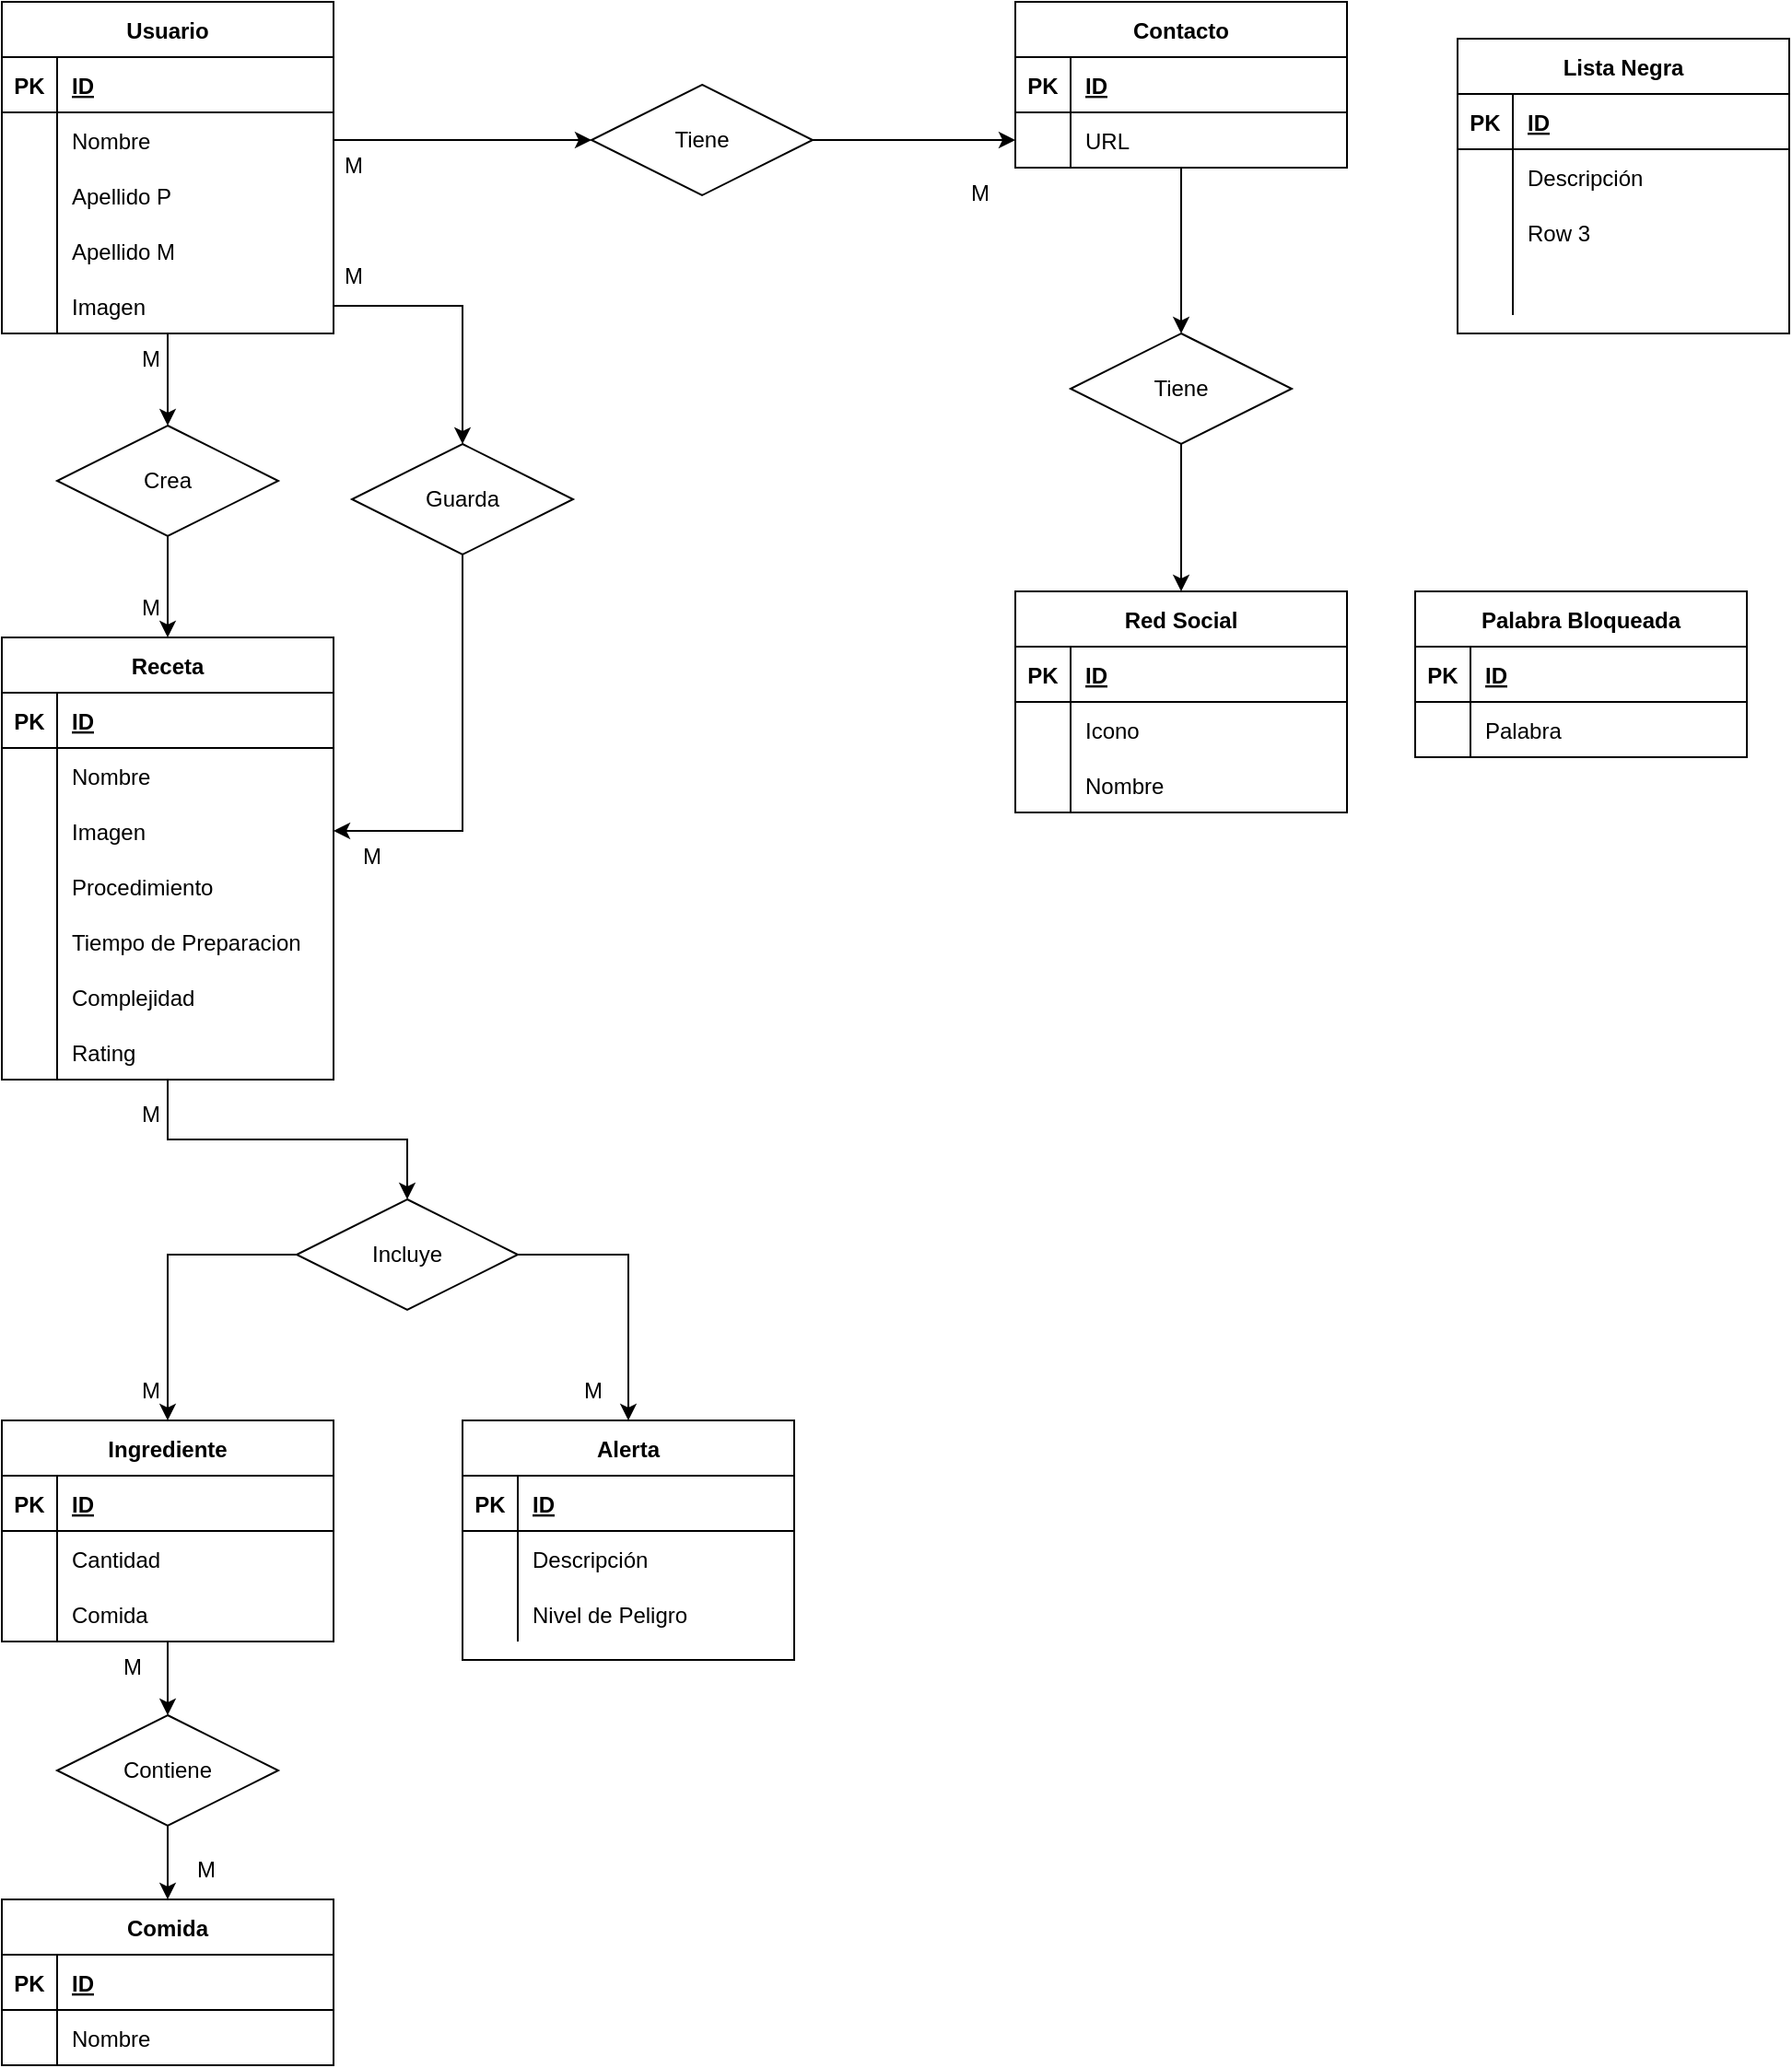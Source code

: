 <mxfile version="14.4.3" type="device"><diagram id="FLhmcT-eRL9cLpuz14ew" name="Página-1"><mxGraphModel dx="1483" dy="867" grid="1" gridSize="10" guides="1" tooltips="1" connect="1" arrows="1" fold="1" page="1" pageScale="1" pageWidth="827" pageHeight="1169" background="none" math="0" shadow="0"><root><mxCell id="0"/><mxCell id="1" parent="0"/><mxCell id="i6o_k0yWw1bLwK-1-gVJ-130" style="edgeStyle=orthogonalEdgeStyle;rounded=0;orthogonalLoop=1;jettySize=auto;html=1;exitX=0.5;exitY=1;exitDx=0;exitDy=0;entryX=0.5;entryY=0;entryDx=0;entryDy=0;" edge="1" parent="1" source="i6o_k0yWw1bLwK-1-gVJ-1" target="i6o_k0yWw1bLwK-1-gVJ-129"><mxGeometry relative="1" as="geometry"/></mxCell><mxCell id="i6o_k0yWw1bLwK-1-gVJ-1" value="Usuario" style="shape=table;startSize=30;container=1;collapsible=1;childLayout=tableLayout;fixedRows=1;rowLines=0;fontStyle=1;align=center;resizeLast=1;" vertex="1" parent="1"><mxGeometry x="60" y="30" width="180" height="180" as="geometry"/></mxCell><mxCell id="i6o_k0yWw1bLwK-1-gVJ-2" value="" style="shape=partialRectangle;collapsible=0;dropTarget=0;pointerEvents=0;fillColor=none;top=0;left=0;bottom=1;right=0;points=[[0,0.5],[1,0.5]];portConstraint=eastwest;" vertex="1" parent="i6o_k0yWw1bLwK-1-gVJ-1"><mxGeometry y="30" width="180" height="30" as="geometry"/></mxCell><mxCell id="i6o_k0yWw1bLwK-1-gVJ-3" value="PK" style="shape=partialRectangle;connectable=0;fillColor=none;top=0;left=0;bottom=0;right=0;fontStyle=1;overflow=hidden;" vertex="1" parent="i6o_k0yWw1bLwK-1-gVJ-2"><mxGeometry width="30" height="30" as="geometry"/></mxCell><mxCell id="i6o_k0yWw1bLwK-1-gVJ-4" value="ID" style="shape=partialRectangle;connectable=0;fillColor=none;top=0;left=0;bottom=0;right=0;align=left;spacingLeft=6;fontStyle=5;overflow=hidden;" vertex="1" parent="i6o_k0yWw1bLwK-1-gVJ-2"><mxGeometry x="30" width="150" height="30" as="geometry"/></mxCell><mxCell id="i6o_k0yWw1bLwK-1-gVJ-5" value="" style="shape=partialRectangle;collapsible=0;dropTarget=0;pointerEvents=0;fillColor=none;top=0;left=0;bottom=0;right=0;points=[[0,0.5],[1,0.5]];portConstraint=eastwest;" vertex="1" parent="i6o_k0yWw1bLwK-1-gVJ-1"><mxGeometry y="60" width="180" height="30" as="geometry"/></mxCell><mxCell id="i6o_k0yWw1bLwK-1-gVJ-6" value="" style="shape=partialRectangle;connectable=0;fillColor=none;top=0;left=0;bottom=0;right=0;editable=1;overflow=hidden;" vertex="1" parent="i6o_k0yWw1bLwK-1-gVJ-5"><mxGeometry width="30" height="30" as="geometry"/></mxCell><mxCell id="i6o_k0yWw1bLwK-1-gVJ-7" value="Nombre" style="shape=partialRectangle;connectable=0;fillColor=none;top=0;left=0;bottom=0;right=0;align=left;spacingLeft=6;overflow=hidden;" vertex="1" parent="i6o_k0yWw1bLwK-1-gVJ-5"><mxGeometry x="30" width="150" height="30" as="geometry"/></mxCell><mxCell id="i6o_k0yWw1bLwK-1-gVJ-8" value="" style="shape=partialRectangle;collapsible=0;dropTarget=0;pointerEvents=0;fillColor=none;top=0;left=0;bottom=0;right=0;points=[[0,0.5],[1,0.5]];portConstraint=eastwest;" vertex="1" parent="i6o_k0yWw1bLwK-1-gVJ-1"><mxGeometry y="90" width="180" height="30" as="geometry"/></mxCell><mxCell id="i6o_k0yWw1bLwK-1-gVJ-9" value="" style="shape=partialRectangle;connectable=0;fillColor=none;top=0;left=0;bottom=0;right=0;editable=1;overflow=hidden;" vertex="1" parent="i6o_k0yWw1bLwK-1-gVJ-8"><mxGeometry width="30" height="30" as="geometry"/></mxCell><mxCell id="i6o_k0yWw1bLwK-1-gVJ-10" value="Apellido P" style="shape=partialRectangle;connectable=0;fillColor=none;top=0;left=0;bottom=0;right=0;align=left;spacingLeft=6;overflow=hidden;" vertex="1" parent="i6o_k0yWw1bLwK-1-gVJ-8"><mxGeometry x="30" width="150" height="30" as="geometry"/></mxCell><mxCell id="i6o_k0yWw1bLwK-1-gVJ-11" value="" style="shape=partialRectangle;collapsible=0;dropTarget=0;pointerEvents=0;fillColor=none;top=0;left=0;bottom=0;right=0;points=[[0,0.5],[1,0.5]];portConstraint=eastwest;" vertex="1" parent="i6o_k0yWw1bLwK-1-gVJ-1"><mxGeometry y="120" width="180" height="30" as="geometry"/></mxCell><mxCell id="i6o_k0yWw1bLwK-1-gVJ-12" value="" style="shape=partialRectangle;connectable=0;fillColor=none;top=0;left=0;bottom=0;right=0;editable=1;overflow=hidden;" vertex="1" parent="i6o_k0yWw1bLwK-1-gVJ-11"><mxGeometry width="30" height="30" as="geometry"/></mxCell><mxCell id="i6o_k0yWw1bLwK-1-gVJ-13" value="Apellido M" style="shape=partialRectangle;connectable=0;fillColor=none;top=0;left=0;bottom=0;right=0;align=left;spacingLeft=6;overflow=hidden;" vertex="1" parent="i6o_k0yWw1bLwK-1-gVJ-11"><mxGeometry x="30" width="150" height="30" as="geometry"/></mxCell><mxCell id="i6o_k0yWw1bLwK-1-gVJ-99" value="" style="shape=partialRectangle;collapsible=0;dropTarget=0;pointerEvents=0;fillColor=none;top=0;left=0;bottom=0;right=0;points=[[0,0.5],[1,0.5]];portConstraint=eastwest;" vertex="1" parent="i6o_k0yWw1bLwK-1-gVJ-1"><mxGeometry y="150" width="180" height="30" as="geometry"/></mxCell><mxCell id="i6o_k0yWw1bLwK-1-gVJ-100" value="" style="shape=partialRectangle;connectable=0;fillColor=none;top=0;left=0;bottom=0;right=0;editable=1;overflow=hidden;" vertex="1" parent="i6o_k0yWw1bLwK-1-gVJ-99"><mxGeometry width="30" height="30" as="geometry"/></mxCell><mxCell id="i6o_k0yWw1bLwK-1-gVJ-101" value="Imagen" style="shape=partialRectangle;connectable=0;fillColor=none;top=0;left=0;bottom=0;right=0;align=left;spacingLeft=6;overflow=hidden;" vertex="1" parent="i6o_k0yWw1bLwK-1-gVJ-99"><mxGeometry x="30" width="150" height="30" as="geometry"/></mxCell><mxCell id="i6o_k0yWw1bLwK-1-gVJ-156" style="edgeStyle=orthogonalEdgeStyle;rounded=0;orthogonalLoop=1;jettySize=auto;html=1;entryX=0.5;entryY=0;entryDx=0;entryDy=0;" edge="1" parent="1" source="i6o_k0yWw1bLwK-1-gVJ-14" target="i6o_k0yWw1bLwK-1-gVJ-155"><mxGeometry relative="1" as="geometry"/></mxCell><mxCell id="i6o_k0yWw1bLwK-1-gVJ-14" value="Ingrediente" style="shape=table;startSize=30;container=1;collapsible=1;childLayout=tableLayout;fixedRows=1;rowLines=0;fontStyle=1;align=center;resizeLast=1;" vertex="1" parent="1"><mxGeometry x="60" y="800" width="180" height="120" as="geometry"/></mxCell><mxCell id="i6o_k0yWw1bLwK-1-gVJ-15" value="" style="shape=partialRectangle;collapsible=0;dropTarget=0;pointerEvents=0;fillColor=none;top=0;left=0;bottom=1;right=0;points=[[0,0.5],[1,0.5]];portConstraint=eastwest;" vertex="1" parent="i6o_k0yWw1bLwK-1-gVJ-14"><mxGeometry y="30" width="180" height="30" as="geometry"/></mxCell><mxCell id="i6o_k0yWw1bLwK-1-gVJ-16" value="PK" style="shape=partialRectangle;connectable=0;fillColor=none;top=0;left=0;bottom=0;right=0;fontStyle=1;overflow=hidden;" vertex="1" parent="i6o_k0yWw1bLwK-1-gVJ-15"><mxGeometry width="30" height="30" as="geometry"/></mxCell><mxCell id="i6o_k0yWw1bLwK-1-gVJ-17" value="ID" style="shape=partialRectangle;connectable=0;fillColor=none;top=0;left=0;bottom=0;right=0;align=left;spacingLeft=6;fontStyle=5;overflow=hidden;" vertex="1" parent="i6o_k0yWw1bLwK-1-gVJ-15"><mxGeometry x="30" width="150" height="30" as="geometry"/></mxCell><mxCell id="i6o_k0yWw1bLwK-1-gVJ-21" value="" style="shape=partialRectangle;collapsible=0;dropTarget=0;pointerEvents=0;fillColor=none;top=0;left=0;bottom=0;right=0;points=[[0,0.5],[1,0.5]];portConstraint=eastwest;" vertex="1" parent="i6o_k0yWw1bLwK-1-gVJ-14"><mxGeometry y="60" width="180" height="30" as="geometry"/></mxCell><mxCell id="i6o_k0yWw1bLwK-1-gVJ-22" value="" style="shape=partialRectangle;connectable=0;fillColor=none;top=0;left=0;bottom=0;right=0;editable=1;overflow=hidden;" vertex="1" parent="i6o_k0yWw1bLwK-1-gVJ-21"><mxGeometry width="30" height="30" as="geometry"/></mxCell><mxCell id="i6o_k0yWw1bLwK-1-gVJ-23" value="Cantidad" style="shape=partialRectangle;connectable=0;fillColor=none;top=0;left=0;bottom=0;right=0;align=left;spacingLeft=6;overflow=hidden;" vertex="1" parent="i6o_k0yWw1bLwK-1-gVJ-21"><mxGeometry x="30" width="150" height="30" as="geometry"/></mxCell><mxCell id="i6o_k0yWw1bLwK-1-gVJ-24" value="" style="shape=partialRectangle;collapsible=0;dropTarget=0;pointerEvents=0;fillColor=none;top=0;left=0;bottom=0;right=0;points=[[0,0.5],[1,0.5]];portConstraint=eastwest;" vertex="1" parent="i6o_k0yWw1bLwK-1-gVJ-14"><mxGeometry y="90" width="180" height="30" as="geometry"/></mxCell><mxCell id="i6o_k0yWw1bLwK-1-gVJ-25" value="" style="shape=partialRectangle;connectable=0;fillColor=none;top=0;left=0;bottom=0;right=0;editable=1;overflow=hidden;" vertex="1" parent="i6o_k0yWw1bLwK-1-gVJ-24"><mxGeometry width="30" height="30" as="geometry"/></mxCell><mxCell id="i6o_k0yWw1bLwK-1-gVJ-26" value="Comida" style="shape=partialRectangle;connectable=0;fillColor=none;top=0;left=0;bottom=0;right=0;align=left;spacingLeft=6;overflow=hidden;" vertex="1" parent="i6o_k0yWw1bLwK-1-gVJ-24"><mxGeometry x="30" width="150" height="30" as="geometry"/></mxCell><mxCell id="i6o_k0yWw1bLwK-1-gVJ-151" style="edgeStyle=orthogonalEdgeStyle;rounded=0;orthogonalLoop=1;jettySize=auto;html=1;" edge="1" parent="1" source="i6o_k0yWw1bLwK-1-gVJ-27" target="i6o_k0yWw1bLwK-1-gVJ-150"><mxGeometry relative="1" as="geometry"/></mxCell><mxCell id="i6o_k0yWw1bLwK-1-gVJ-27" value="Receta" style="shape=table;startSize=30;container=1;collapsible=1;childLayout=tableLayout;fixedRows=1;rowLines=0;fontStyle=1;align=center;resizeLast=1;" vertex="1" parent="1"><mxGeometry x="60" y="375" width="180" height="240" as="geometry"/></mxCell><mxCell id="i6o_k0yWw1bLwK-1-gVJ-28" value="" style="shape=partialRectangle;collapsible=0;dropTarget=0;pointerEvents=0;fillColor=none;top=0;left=0;bottom=1;right=0;points=[[0,0.5],[1,0.5]];portConstraint=eastwest;" vertex="1" parent="i6o_k0yWw1bLwK-1-gVJ-27"><mxGeometry y="30" width="180" height="30" as="geometry"/></mxCell><mxCell id="i6o_k0yWw1bLwK-1-gVJ-29" value="PK" style="shape=partialRectangle;connectable=0;fillColor=none;top=0;left=0;bottom=0;right=0;fontStyle=1;overflow=hidden;" vertex="1" parent="i6o_k0yWw1bLwK-1-gVJ-28"><mxGeometry width="30" height="30" as="geometry"/></mxCell><mxCell id="i6o_k0yWw1bLwK-1-gVJ-30" value="ID" style="shape=partialRectangle;connectable=0;fillColor=none;top=0;left=0;bottom=0;right=0;align=left;spacingLeft=6;fontStyle=5;overflow=hidden;" vertex="1" parent="i6o_k0yWw1bLwK-1-gVJ-28"><mxGeometry x="30" width="150" height="30" as="geometry"/></mxCell><mxCell id="i6o_k0yWw1bLwK-1-gVJ-31" value="" style="shape=partialRectangle;collapsible=0;dropTarget=0;pointerEvents=0;fillColor=none;top=0;left=0;bottom=0;right=0;points=[[0,0.5],[1,0.5]];portConstraint=eastwest;" vertex="1" parent="i6o_k0yWw1bLwK-1-gVJ-27"><mxGeometry y="60" width="180" height="30" as="geometry"/></mxCell><mxCell id="i6o_k0yWw1bLwK-1-gVJ-32" value="" style="shape=partialRectangle;connectable=0;fillColor=none;top=0;left=0;bottom=0;right=0;editable=1;overflow=hidden;" vertex="1" parent="i6o_k0yWw1bLwK-1-gVJ-31"><mxGeometry width="30" height="30" as="geometry"/></mxCell><mxCell id="i6o_k0yWw1bLwK-1-gVJ-33" value="Nombre" style="shape=partialRectangle;connectable=0;fillColor=none;top=0;left=0;bottom=0;right=0;align=left;spacingLeft=6;overflow=hidden;" vertex="1" parent="i6o_k0yWw1bLwK-1-gVJ-31"><mxGeometry x="30" width="150" height="30" as="geometry"/></mxCell><mxCell id="i6o_k0yWw1bLwK-1-gVJ-34" value="" style="shape=partialRectangle;collapsible=0;dropTarget=0;pointerEvents=0;fillColor=none;top=0;left=0;bottom=0;right=0;points=[[0,0.5],[1,0.5]];portConstraint=eastwest;" vertex="1" parent="i6o_k0yWw1bLwK-1-gVJ-27"><mxGeometry y="90" width="180" height="30" as="geometry"/></mxCell><mxCell id="i6o_k0yWw1bLwK-1-gVJ-35" value="" style="shape=partialRectangle;connectable=0;fillColor=none;top=0;left=0;bottom=0;right=0;editable=1;overflow=hidden;" vertex="1" parent="i6o_k0yWw1bLwK-1-gVJ-34"><mxGeometry width="30" height="30" as="geometry"/></mxCell><mxCell id="i6o_k0yWw1bLwK-1-gVJ-36" value="Imagen" style="shape=partialRectangle;connectable=0;fillColor=none;top=0;left=0;bottom=0;right=0;align=left;spacingLeft=6;overflow=hidden;" vertex="1" parent="i6o_k0yWw1bLwK-1-gVJ-34"><mxGeometry x="30" width="150" height="30" as="geometry"/></mxCell><mxCell id="i6o_k0yWw1bLwK-1-gVJ-37" value="" style="shape=partialRectangle;collapsible=0;dropTarget=0;pointerEvents=0;fillColor=none;top=0;left=0;bottom=0;right=0;points=[[0,0.5],[1,0.5]];portConstraint=eastwest;" vertex="1" parent="i6o_k0yWw1bLwK-1-gVJ-27"><mxGeometry y="120" width="180" height="30" as="geometry"/></mxCell><mxCell id="i6o_k0yWw1bLwK-1-gVJ-38" value="" style="shape=partialRectangle;connectable=0;fillColor=none;top=0;left=0;bottom=0;right=0;editable=1;overflow=hidden;" vertex="1" parent="i6o_k0yWw1bLwK-1-gVJ-37"><mxGeometry width="30" height="30" as="geometry"/></mxCell><mxCell id="i6o_k0yWw1bLwK-1-gVJ-39" value="Procedimiento" style="shape=partialRectangle;connectable=0;fillColor=none;top=0;left=0;bottom=0;right=0;align=left;spacingLeft=6;overflow=hidden;" vertex="1" parent="i6o_k0yWw1bLwK-1-gVJ-37"><mxGeometry x="30" width="150" height="30" as="geometry"/></mxCell><mxCell id="i6o_k0yWw1bLwK-1-gVJ-47" value="" style="shape=partialRectangle;collapsible=0;dropTarget=0;pointerEvents=0;fillColor=none;top=0;left=0;bottom=0;right=0;points=[[0,0.5],[1,0.5]];portConstraint=eastwest;" vertex="1" parent="i6o_k0yWw1bLwK-1-gVJ-27"><mxGeometry y="150" width="180" height="30" as="geometry"/></mxCell><mxCell id="i6o_k0yWw1bLwK-1-gVJ-48" value="" style="shape=partialRectangle;connectable=0;fillColor=none;top=0;left=0;bottom=0;right=0;editable=1;overflow=hidden;" vertex="1" parent="i6o_k0yWw1bLwK-1-gVJ-47"><mxGeometry width="30" height="30" as="geometry"/></mxCell><mxCell id="i6o_k0yWw1bLwK-1-gVJ-49" value="Tiempo de Preparacion" style="shape=partialRectangle;connectable=0;fillColor=none;top=0;left=0;bottom=0;right=0;align=left;spacingLeft=6;overflow=hidden;" vertex="1" parent="i6o_k0yWw1bLwK-1-gVJ-47"><mxGeometry x="30" width="150" height="30" as="geometry"/></mxCell><mxCell id="i6o_k0yWw1bLwK-1-gVJ-50" value="" style="shape=partialRectangle;collapsible=0;dropTarget=0;pointerEvents=0;fillColor=none;top=0;left=0;bottom=0;right=0;points=[[0,0.5],[1,0.5]];portConstraint=eastwest;" vertex="1" parent="i6o_k0yWw1bLwK-1-gVJ-27"><mxGeometry y="180" width="180" height="30" as="geometry"/></mxCell><mxCell id="i6o_k0yWw1bLwK-1-gVJ-51" value="" style="shape=partialRectangle;connectable=0;fillColor=none;top=0;left=0;bottom=0;right=0;editable=1;overflow=hidden;" vertex="1" parent="i6o_k0yWw1bLwK-1-gVJ-50"><mxGeometry width="30" height="30" as="geometry"/></mxCell><mxCell id="i6o_k0yWw1bLwK-1-gVJ-52" value="Complejidad" style="shape=partialRectangle;connectable=0;fillColor=none;top=0;left=0;bottom=0;right=0;align=left;spacingLeft=6;overflow=hidden;" vertex="1" parent="i6o_k0yWw1bLwK-1-gVJ-50"><mxGeometry x="30" width="150" height="30" as="geometry"/></mxCell><mxCell id="i6o_k0yWw1bLwK-1-gVJ-102" value="" style="shape=partialRectangle;collapsible=0;dropTarget=0;pointerEvents=0;fillColor=none;top=0;left=0;bottom=0;right=0;points=[[0,0.5],[1,0.5]];portConstraint=eastwest;" vertex="1" parent="i6o_k0yWw1bLwK-1-gVJ-27"><mxGeometry y="210" width="180" height="30" as="geometry"/></mxCell><mxCell id="i6o_k0yWw1bLwK-1-gVJ-103" value="" style="shape=partialRectangle;connectable=0;fillColor=none;top=0;left=0;bottom=0;right=0;editable=1;overflow=hidden;" vertex="1" parent="i6o_k0yWw1bLwK-1-gVJ-102"><mxGeometry width="30" height="30" as="geometry"/></mxCell><mxCell id="i6o_k0yWw1bLwK-1-gVJ-104" value="Rating" style="shape=partialRectangle;connectable=0;fillColor=none;top=0;left=0;bottom=0;right=0;align=left;spacingLeft=6;overflow=hidden;" vertex="1" parent="i6o_k0yWw1bLwK-1-gVJ-102"><mxGeometry x="30" width="150" height="30" as="geometry"/></mxCell><mxCell id="i6o_k0yWw1bLwK-1-gVJ-40" value="Lista Negra" style="shape=table;startSize=30;container=1;collapsible=1;childLayout=tableLayout;fixedRows=1;rowLines=0;fontStyle=1;align=center;resizeLast=1;" vertex="1" parent="1"><mxGeometry x="850" y="50" width="180" height="160" as="geometry"/></mxCell><mxCell id="i6o_k0yWw1bLwK-1-gVJ-41" value="" style="shape=partialRectangle;collapsible=0;dropTarget=0;pointerEvents=0;fillColor=none;top=0;left=0;bottom=1;right=0;points=[[0,0.5],[1,0.5]];portConstraint=eastwest;" vertex="1" parent="i6o_k0yWw1bLwK-1-gVJ-40"><mxGeometry y="30" width="180" height="30" as="geometry"/></mxCell><mxCell id="i6o_k0yWw1bLwK-1-gVJ-42" value="PK" style="shape=partialRectangle;connectable=0;fillColor=none;top=0;left=0;bottom=0;right=0;fontStyle=1;overflow=hidden;" vertex="1" parent="i6o_k0yWw1bLwK-1-gVJ-41"><mxGeometry width="30" height="30" as="geometry"/></mxCell><mxCell id="i6o_k0yWw1bLwK-1-gVJ-43" value="ID" style="shape=partialRectangle;connectable=0;fillColor=none;top=0;left=0;bottom=0;right=0;align=left;spacingLeft=6;fontStyle=5;overflow=hidden;" vertex="1" parent="i6o_k0yWw1bLwK-1-gVJ-41"><mxGeometry x="30" width="150" height="30" as="geometry"/></mxCell><mxCell id="i6o_k0yWw1bLwK-1-gVJ-44" value="" style="shape=partialRectangle;collapsible=0;dropTarget=0;pointerEvents=0;fillColor=none;top=0;left=0;bottom=0;right=0;points=[[0,0.5],[1,0.5]];portConstraint=eastwest;" vertex="1" parent="i6o_k0yWw1bLwK-1-gVJ-40"><mxGeometry y="60" width="180" height="30" as="geometry"/></mxCell><mxCell id="i6o_k0yWw1bLwK-1-gVJ-45" value="" style="shape=partialRectangle;connectable=0;fillColor=none;top=0;left=0;bottom=0;right=0;editable=1;overflow=hidden;" vertex="1" parent="i6o_k0yWw1bLwK-1-gVJ-44"><mxGeometry width="30" height="30" as="geometry"/></mxCell><mxCell id="i6o_k0yWw1bLwK-1-gVJ-46" value="Descripción" style="shape=partialRectangle;connectable=0;fillColor=none;top=0;left=0;bottom=0;right=0;align=left;spacingLeft=6;overflow=hidden;" vertex="1" parent="i6o_k0yWw1bLwK-1-gVJ-44"><mxGeometry x="30" width="150" height="30" as="geometry"/></mxCell><mxCell id="i6o_k0yWw1bLwK-1-gVJ-64" value="" style="shape=partialRectangle;collapsible=0;dropTarget=0;pointerEvents=0;fillColor=none;top=0;left=0;bottom=0;right=0;points=[[0,0.5],[1,0.5]];portConstraint=eastwest;" vertex="1" parent="i6o_k0yWw1bLwK-1-gVJ-40"><mxGeometry y="90" width="180" height="30" as="geometry"/></mxCell><mxCell id="i6o_k0yWw1bLwK-1-gVJ-65" value="" style="shape=partialRectangle;connectable=0;fillColor=none;top=0;left=0;bottom=0;right=0;editable=1;overflow=hidden;" vertex="1" parent="i6o_k0yWw1bLwK-1-gVJ-64"><mxGeometry width="30" height="30" as="geometry"/></mxCell><mxCell id="i6o_k0yWw1bLwK-1-gVJ-66" value="Row 3" style="shape=partialRectangle;connectable=0;fillColor=none;top=0;left=0;bottom=0;right=0;align=left;spacingLeft=6;overflow=hidden;" vertex="1" parent="i6o_k0yWw1bLwK-1-gVJ-64"><mxGeometry x="30" width="150" height="30" as="geometry"/></mxCell><mxCell id="i6o_k0yWw1bLwK-1-gVJ-115" value="" style="shape=partialRectangle;collapsible=0;dropTarget=0;pointerEvents=0;fillColor=none;top=0;left=0;bottom=0;right=0;points=[[0,0.5],[1,0.5]];portConstraint=eastwest;" vertex="1" parent="i6o_k0yWw1bLwK-1-gVJ-40"><mxGeometry y="120" width="180" height="30" as="geometry"/></mxCell><mxCell id="i6o_k0yWw1bLwK-1-gVJ-116" value="" style="shape=partialRectangle;connectable=0;fillColor=none;top=0;left=0;bottom=0;right=0;editable=1;overflow=hidden;" vertex="1" parent="i6o_k0yWw1bLwK-1-gVJ-115"><mxGeometry width="30" height="30" as="geometry"/></mxCell><mxCell id="i6o_k0yWw1bLwK-1-gVJ-117" value="" style="shape=partialRectangle;connectable=0;fillColor=none;top=0;left=0;bottom=0;right=0;align=left;spacingLeft=6;overflow=hidden;" vertex="1" parent="i6o_k0yWw1bLwK-1-gVJ-115"><mxGeometry x="30" width="150" height="30" as="geometry"/></mxCell><mxCell id="i6o_k0yWw1bLwK-1-gVJ-54" value="Red Social" style="shape=table;startSize=30;container=1;collapsible=1;childLayout=tableLayout;fixedRows=1;rowLines=0;fontStyle=1;align=center;resizeLast=1;" vertex="1" parent="1"><mxGeometry x="610" y="350" width="180" height="120" as="geometry"/></mxCell><mxCell id="i6o_k0yWw1bLwK-1-gVJ-55" value="" style="shape=partialRectangle;collapsible=0;dropTarget=0;pointerEvents=0;fillColor=none;top=0;left=0;bottom=1;right=0;points=[[0,0.5],[1,0.5]];portConstraint=eastwest;" vertex="1" parent="i6o_k0yWw1bLwK-1-gVJ-54"><mxGeometry y="30" width="180" height="30" as="geometry"/></mxCell><mxCell id="i6o_k0yWw1bLwK-1-gVJ-56" value="PK" style="shape=partialRectangle;connectable=0;fillColor=none;top=0;left=0;bottom=0;right=0;fontStyle=1;overflow=hidden;" vertex="1" parent="i6o_k0yWw1bLwK-1-gVJ-55"><mxGeometry width="30" height="30" as="geometry"/></mxCell><mxCell id="i6o_k0yWw1bLwK-1-gVJ-57" value="ID" style="shape=partialRectangle;connectable=0;fillColor=none;top=0;left=0;bottom=0;right=0;align=left;spacingLeft=6;fontStyle=5;overflow=hidden;" vertex="1" parent="i6o_k0yWw1bLwK-1-gVJ-55"><mxGeometry x="30" width="150" height="30" as="geometry"/></mxCell><mxCell id="i6o_k0yWw1bLwK-1-gVJ-58" value="" style="shape=partialRectangle;collapsible=0;dropTarget=0;pointerEvents=0;fillColor=none;top=0;left=0;bottom=0;right=0;points=[[0,0.5],[1,0.5]];portConstraint=eastwest;" vertex="1" parent="i6o_k0yWw1bLwK-1-gVJ-54"><mxGeometry y="60" width="180" height="30" as="geometry"/></mxCell><mxCell id="i6o_k0yWw1bLwK-1-gVJ-59" value="" style="shape=partialRectangle;connectable=0;fillColor=none;top=0;left=0;bottom=0;right=0;editable=1;overflow=hidden;" vertex="1" parent="i6o_k0yWw1bLwK-1-gVJ-58"><mxGeometry width="30" height="30" as="geometry"/></mxCell><mxCell id="i6o_k0yWw1bLwK-1-gVJ-60" value="Icono" style="shape=partialRectangle;connectable=0;fillColor=none;top=0;left=0;bottom=0;right=0;align=left;spacingLeft=6;overflow=hidden;" vertex="1" parent="i6o_k0yWw1bLwK-1-gVJ-58"><mxGeometry x="30" width="150" height="30" as="geometry"/></mxCell><mxCell id="i6o_k0yWw1bLwK-1-gVJ-61" value="" style="shape=partialRectangle;collapsible=0;dropTarget=0;pointerEvents=0;fillColor=none;top=0;left=0;bottom=0;right=0;points=[[0,0.5],[1,0.5]];portConstraint=eastwest;" vertex="1" parent="i6o_k0yWw1bLwK-1-gVJ-54"><mxGeometry y="90" width="180" height="30" as="geometry"/></mxCell><mxCell id="i6o_k0yWw1bLwK-1-gVJ-62" value="" style="shape=partialRectangle;connectable=0;fillColor=none;top=0;left=0;bottom=0;right=0;editable=1;overflow=hidden;" vertex="1" parent="i6o_k0yWw1bLwK-1-gVJ-61"><mxGeometry width="30" height="30" as="geometry"/></mxCell><mxCell id="i6o_k0yWw1bLwK-1-gVJ-63" value="Nombre" style="shape=partialRectangle;connectable=0;fillColor=none;top=0;left=0;bottom=0;right=0;align=left;spacingLeft=6;overflow=hidden;" vertex="1" parent="i6o_k0yWw1bLwK-1-gVJ-61"><mxGeometry x="30" width="150" height="30" as="geometry"/></mxCell><mxCell id="i6o_k0yWw1bLwK-1-gVJ-92" value="Alerta" style="shape=table;startSize=30;container=1;collapsible=1;childLayout=tableLayout;fixedRows=1;rowLines=0;fontStyle=1;align=center;resizeLast=1;" vertex="1" parent="1"><mxGeometry x="310" y="800" width="180" height="130" as="geometry"/></mxCell><mxCell id="i6o_k0yWw1bLwK-1-gVJ-93" value="" style="shape=partialRectangle;collapsible=0;dropTarget=0;pointerEvents=0;fillColor=none;top=0;left=0;bottom=1;right=0;points=[[0,0.5],[1,0.5]];portConstraint=eastwest;" vertex="1" parent="i6o_k0yWw1bLwK-1-gVJ-92"><mxGeometry y="30" width="180" height="30" as="geometry"/></mxCell><mxCell id="i6o_k0yWw1bLwK-1-gVJ-94" value="PK" style="shape=partialRectangle;connectable=0;fillColor=none;top=0;left=0;bottom=0;right=0;fontStyle=1;overflow=hidden;" vertex="1" parent="i6o_k0yWw1bLwK-1-gVJ-93"><mxGeometry width="30" height="30" as="geometry"/></mxCell><mxCell id="i6o_k0yWw1bLwK-1-gVJ-95" value="ID" style="shape=partialRectangle;connectable=0;fillColor=none;top=0;left=0;bottom=0;right=0;align=left;spacingLeft=6;fontStyle=5;overflow=hidden;" vertex="1" parent="i6o_k0yWw1bLwK-1-gVJ-93"><mxGeometry x="30" width="150" height="30" as="geometry"/></mxCell><mxCell id="i6o_k0yWw1bLwK-1-gVJ-96" value="" style="shape=partialRectangle;collapsible=0;dropTarget=0;pointerEvents=0;fillColor=none;top=0;left=0;bottom=0;right=0;points=[[0,0.5],[1,0.5]];portConstraint=eastwest;" vertex="1" parent="i6o_k0yWw1bLwK-1-gVJ-92"><mxGeometry y="60" width="180" height="30" as="geometry"/></mxCell><mxCell id="i6o_k0yWw1bLwK-1-gVJ-97" value="" style="shape=partialRectangle;connectable=0;fillColor=none;top=0;left=0;bottom=0;right=0;editable=1;overflow=hidden;" vertex="1" parent="i6o_k0yWw1bLwK-1-gVJ-96"><mxGeometry width="30" height="30" as="geometry"/></mxCell><mxCell id="i6o_k0yWw1bLwK-1-gVJ-98" value="Descripción" style="shape=partialRectangle;connectable=0;fillColor=none;top=0;left=0;bottom=0;right=0;align=left;spacingLeft=6;overflow=hidden;" vertex="1" parent="i6o_k0yWw1bLwK-1-gVJ-96"><mxGeometry x="30" width="150" height="30" as="geometry"/></mxCell><mxCell id="i6o_k0yWw1bLwK-1-gVJ-18" value="" style="shape=partialRectangle;collapsible=0;dropTarget=0;pointerEvents=0;fillColor=none;top=0;left=0;bottom=0;right=0;points=[[0,0.5],[1,0.5]];portConstraint=eastwest;" vertex="1" parent="i6o_k0yWw1bLwK-1-gVJ-92"><mxGeometry y="90" width="180" height="30" as="geometry"/></mxCell><mxCell id="i6o_k0yWw1bLwK-1-gVJ-19" value="" style="shape=partialRectangle;connectable=0;fillColor=none;top=0;left=0;bottom=0;right=0;editable=1;overflow=hidden;" vertex="1" parent="i6o_k0yWw1bLwK-1-gVJ-18"><mxGeometry width="30" height="30" as="geometry"/></mxCell><mxCell id="i6o_k0yWw1bLwK-1-gVJ-20" value="Nivel de Peligro" style="shape=partialRectangle;connectable=0;fillColor=none;top=0;left=0;bottom=0;right=0;align=left;spacingLeft=6;overflow=hidden;" vertex="1" parent="i6o_k0yWw1bLwK-1-gVJ-18"><mxGeometry x="30" width="150" height="30" as="geometry"/></mxCell><mxCell id="i6o_k0yWw1bLwK-1-gVJ-105" value="Comida" style="shape=table;startSize=30;container=1;collapsible=1;childLayout=tableLayout;fixedRows=1;rowLines=0;fontStyle=1;align=center;resizeLast=1;" vertex="1" parent="1"><mxGeometry x="60" y="1060" width="180" height="90" as="geometry"/></mxCell><mxCell id="i6o_k0yWw1bLwK-1-gVJ-106" value="" style="shape=partialRectangle;collapsible=0;dropTarget=0;pointerEvents=0;fillColor=none;top=0;left=0;bottom=1;right=0;points=[[0,0.5],[1,0.5]];portConstraint=eastwest;" vertex="1" parent="i6o_k0yWw1bLwK-1-gVJ-105"><mxGeometry y="30" width="180" height="30" as="geometry"/></mxCell><mxCell id="i6o_k0yWw1bLwK-1-gVJ-107" value="PK" style="shape=partialRectangle;connectable=0;fillColor=none;top=0;left=0;bottom=0;right=0;fontStyle=1;overflow=hidden;" vertex="1" parent="i6o_k0yWw1bLwK-1-gVJ-106"><mxGeometry width="30" height="30" as="geometry"/></mxCell><mxCell id="i6o_k0yWw1bLwK-1-gVJ-108" value="ID" style="shape=partialRectangle;connectable=0;fillColor=none;top=0;left=0;bottom=0;right=0;align=left;spacingLeft=6;fontStyle=5;overflow=hidden;" vertex="1" parent="i6o_k0yWw1bLwK-1-gVJ-106"><mxGeometry x="30" width="150" height="30" as="geometry"/></mxCell><mxCell id="i6o_k0yWw1bLwK-1-gVJ-109" value="" style="shape=partialRectangle;collapsible=0;dropTarget=0;pointerEvents=0;fillColor=none;top=0;left=0;bottom=0;right=0;points=[[0,0.5],[1,0.5]];portConstraint=eastwest;" vertex="1" parent="i6o_k0yWw1bLwK-1-gVJ-105"><mxGeometry y="60" width="180" height="30" as="geometry"/></mxCell><mxCell id="i6o_k0yWw1bLwK-1-gVJ-110" value="" style="shape=partialRectangle;connectable=0;fillColor=none;top=0;left=0;bottom=0;right=0;editable=1;overflow=hidden;" vertex="1" parent="i6o_k0yWw1bLwK-1-gVJ-109"><mxGeometry width="30" height="30" as="geometry"/></mxCell><mxCell id="i6o_k0yWw1bLwK-1-gVJ-111" value="Nombre" style="shape=partialRectangle;connectable=0;fillColor=none;top=0;left=0;bottom=0;right=0;align=left;spacingLeft=6;overflow=hidden;" vertex="1" parent="i6o_k0yWw1bLwK-1-gVJ-109"><mxGeometry x="30" width="150" height="30" as="geometry"/></mxCell><mxCell id="i6o_k0yWw1bLwK-1-gVJ-122" value="Palabra Bloqueada" style="shape=table;startSize=30;container=1;collapsible=1;childLayout=tableLayout;fixedRows=1;rowLines=0;fontStyle=1;align=center;resizeLast=1;" vertex="1" parent="1"><mxGeometry x="827" y="350" width="180" height="90" as="geometry"/></mxCell><mxCell id="i6o_k0yWw1bLwK-1-gVJ-123" value="" style="shape=partialRectangle;collapsible=0;dropTarget=0;pointerEvents=0;fillColor=none;top=0;left=0;bottom=1;right=0;points=[[0,0.5],[1,0.5]];portConstraint=eastwest;" vertex="1" parent="i6o_k0yWw1bLwK-1-gVJ-122"><mxGeometry y="30" width="180" height="30" as="geometry"/></mxCell><mxCell id="i6o_k0yWw1bLwK-1-gVJ-124" value="PK" style="shape=partialRectangle;connectable=0;fillColor=none;top=0;left=0;bottom=0;right=0;fontStyle=1;overflow=hidden;" vertex="1" parent="i6o_k0yWw1bLwK-1-gVJ-123"><mxGeometry width="30" height="30" as="geometry"/></mxCell><mxCell id="i6o_k0yWw1bLwK-1-gVJ-125" value="ID" style="shape=partialRectangle;connectable=0;fillColor=none;top=0;left=0;bottom=0;right=0;align=left;spacingLeft=6;fontStyle=5;overflow=hidden;" vertex="1" parent="i6o_k0yWw1bLwK-1-gVJ-123"><mxGeometry x="30" width="150" height="30" as="geometry"/></mxCell><mxCell id="i6o_k0yWw1bLwK-1-gVJ-126" value="" style="shape=partialRectangle;collapsible=0;dropTarget=0;pointerEvents=0;fillColor=none;top=0;left=0;bottom=0;right=0;points=[[0,0.5],[1,0.5]];portConstraint=eastwest;" vertex="1" parent="i6o_k0yWw1bLwK-1-gVJ-122"><mxGeometry y="60" width="180" height="30" as="geometry"/></mxCell><mxCell id="i6o_k0yWw1bLwK-1-gVJ-127" value="" style="shape=partialRectangle;connectable=0;fillColor=none;top=0;left=0;bottom=0;right=0;editable=1;overflow=hidden;" vertex="1" parent="i6o_k0yWw1bLwK-1-gVJ-126"><mxGeometry width="30" height="30" as="geometry"/></mxCell><mxCell id="i6o_k0yWw1bLwK-1-gVJ-128" value="Palabra" style="shape=partialRectangle;connectable=0;fillColor=none;top=0;left=0;bottom=0;right=0;align=left;spacingLeft=6;overflow=hidden;" vertex="1" parent="i6o_k0yWw1bLwK-1-gVJ-126"><mxGeometry x="30" width="150" height="30" as="geometry"/></mxCell><mxCell id="i6o_k0yWw1bLwK-1-gVJ-131" style="edgeStyle=orthogonalEdgeStyle;rounded=0;orthogonalLoop=1;jettySize=auto;html=1;exitX=0.5;exitY=1;exitDx=0;exitDy=0;entryX=0.5;entryY=0;entryDx=0;entryDy=0;" edge="1" parent="1" source="i6o_k0yWw1bLwK-1-gVJ-129" target="i6o_k0yWw1bLwK-1-gVJ-27"><mxGeometry relative="1" as="geometry"/></mxCell><mxCell id="i6o_k0yWw1bLwK-1-gVJ-129" value="Crea" style="shape=rhombus;perimeter=rhombusPerimeter;whiteSpace=wrap;html=1;align=center;" vertex="1" parent="1"><mxGeometry x="90" y="260" width="120" height="60" as="geometry"/></mxCell><mxCell id="i6o_k0yWw1bLwK-1-gVJ-145" style="edgeStyle=orthogonalEdgeStyle;rounded=0;orthogonalLoop=1;jettySize=auto;html=1;exitX=0.5;exitY=1;exitDx=0;exitDy=0;entryX=1;entryY=0.5;entryDx=0;entryDy=0;" edge="1" parent="1" source="i6o_k0yWw1bLwK-1-gVJ-143" target="i6o_k0yWw1bLwK-1-gVJ-34"><mxGeometry relative="1" as="geometry"/></mxCell><mxCell id="i6o_k0yWw1bLwK-1-gVJ-143" value="Guarda" style="shape=rhombus;perimeter=rhombusPerimeter;whiteSpace=wrap;html=1;align=center;" vertex="1" parent="1"><mxGeometry x="250" y="270" width="120" height="60" as="geometry"/></mxCell><mxCell id="i6o_k0yWw1bLwK-1-gVJ-144" style="edgeStyle=orthogonalEdgeStyle;rounded=0;orthogonalLoop=1;jettySize=auto;html=1;exitX=1;exitY=0.5;exitDx=0;exitDy=0;" edge="1" parent="1" source="i6o_k0yWw1bLwK-1-gVJ-99" target="i6o_k0yWw1bLwK-1-gVJ-143"><mxGeometry relative="1" as="geometry"><mxPoint x="240" y="220" as="sourcePoint"/></mxGeometry></mxCell><mxCell id="i6o_k0yWw1bLwK-1-gVJ-181" style="edgeStyle=orthogonalEdgeStyle;rounded=0;orthogonalLoop=1;jettySize=auto;html=1;entryX=0;entryY=0.5;entryDx=0;entryDy=0;" edge="1" parent="1" source="i6o_k0yWw1bLwK-1-gVJ-147" target="i6o_k0yWw1bLwK-1-gVJ-175"><mxGeometry relative="1" as="geometry"/></mxCell><mxCell id="i6o_k0yWw1bLwK-1-gVJ-147" value="Tiene" style="shape=rhombus;perimeter=rhombusPerimeter;whiteSpace=wrap;html=1;align=center;" vertex="1" parent="1"><mxGeometry x="380" y="75" width="120" height="60" as="geometry"/></mxCell><mxCell id="i6o_k0yWw1bLwK-1-gVJ-148" style="edgeStyle=orthogonalEdgeStyle;rounded=0;orthogonalLoop=1;jettySize=auto;html=1;exitX=1;exitY=0.5;exitDx=0;exitDy=0;entryX=0;entryY=0.5;entryDx=0;entryDy=0;" edge="1" parent="1" source="i6o_k0yWw1bLwK-1-gVJ-5" target="i6o_k0yWw1bLwK-1-gVJ-147"><mxGeometry relative="1" as="geometry"/></mxCell><mxCell id="i6o_k0yWw1bLwK-1-gVJ-152" style="edgeStyle=orthogonalEdgeStyle;rounded=0;orthogonalLoop=1;jettySize=auto;html=1;entryX=0.5;entryY=0;entryDx=0;entryDy=0;exitX=0;exitY=0.5;exitDx=0;exitDy=0;" edge="1" parent="1" source="i6o_k0yWw1bLwK-1-gVJ-150" target="i6o_k0yWw1bLwK-1-gVJ-14"><mxGeometry relative="1" as="geometry"/></mxCell><mxCell id="i6o_k0yWw1bLwK-1-gVJ-153" style="edgeStyle=orthogonalEdgeStyle;rounded=0;orthogonalLoop=1;jettySize=auto;html=1;exitX=1;exitY=0.5;exitDx=0;exitDy=0;" edge="1" parent="1" source="i6o_k0yWw1bLwK-1-gVJ-150" target="i6o_k0yWw1bLwK-1-gVJ-92"><mxGeometry relative="1" as="geometry"/></mxCell><mxCell id="i6o_k0yWw1bLwK-1-gVJ-150" value="Incluye" style="shape=rhombus;perimeter=rhombusPerimeter;whiteSpace=wrap;html=1;align=center;" vertex="1" parent="1"><mxGeometry x="220" y="680" width="120" height="60" as="geometry"/></mxCell><mxCell id="i6o_k0yWw1bLwK-1-gVJ-157" style="edgeStyle=orthogonalEdgeStyle;rounded=0;orthogonalLoop=1;jettySize=auto;html=1;entryX=0.5;entryY=0;entryDx=0;entryDy=0;" edge="1" parent="1" source="i6o_k0yWw1bLwK-1-gVJ-155" target="i6o_k0yWw1bLwK-1-gVJ-105"><mxGeometry relative="1" as="geometry"/></mxCell><mxCell id="i6o_k0yWw1bLwK-1-gVJ-155" value="Contiene" style="shape=rhombus;perimeter=rhombusPerimeter;whiteSpace=wrap;html=1;align=center;" vertex="1" parent="1"><mxGeometry x="90" y="960" width="120" height="60" as="geometry"/></mxCell><mxCell id="i6o_k0yWw1bLwK-1-gVJ-158" value="M" style="text;strokeColor=none;fillColor=none;spacingLeft=4;spacingRight=4;overflow=hidden;rotatable=0;points=[[0,0.5],[1,0.5]];portConstraint=eastwest;fontSize=12;" vertex="1" parent="1"><mxGeometry x="130" y="345" width="20" height="30" as="geometry"/></mxCell><mxCell id="i6o_k0yWw1bLwK-1-gVJ-159" value="M" style="text;strokeColor=none;fillColor=none;spacingLeft=4;spacingRight=4;overflow=hidden;rotatable=0;points=[[0,0.5],[1,0.5]];portConstraint=eastwest;fontSize=12;" vertex="1" parent="1"><mxGeometry x="130" y="210" width="20" height="30" as="geometry"/></mxCell><mxCell id="i6o_k0yWw1bLwK-1-gVJ-160" value="M" style="text;strokeColor=none;fillColor=none;spacingLeft=4;spacingRight=4;overflow=hidden;rotatable=0;points=[[0,0.5],[1,0.5]];portConstraint=eastwest;fontSize=12;" vertex="1" parent="1"><mxGeometry x="250" y="480" width="20" height="30" as="geometry"/></mxCell><mxCell id="i6o_k0yWw1bLwK-1-gVJ-161" value="M" style="text;strokeColor=none;fillColor=none;spacingLeft=4;spacingRight=4;overflow=hidden;rotatable=0;points=[[0,0.5],[1,0.5]];portConstraint=eastwest;fontSize=12;" vertex="1" parent="1"><mxGeometry x="240" y="165" width="20" height="30" as="geometry"/></mxCell><mxCell id="i6o_k0yWw1bLwK-1-gVJ-162" value="M" style="text;strokeColor=none;fillColor=none;spacingLeft=4;spacingRight=4;overflow=hidden;rotatable=0;points=[[0,0.5],[1,0.5]];portConstraint=eastwest;fontSize=12;" vertex="1" parent="1"><mxGeometry x="240" y="105" width="20" height="30" as="geometry"/></mxCell><mxCell id="i6o_k0yWw1bLwK-1-gVJ-163" value="M" style="text;strokeColor=none;fillColor=none;spacingLeft=4;spacingRight=4;overflow=hidden;rotatable=0;points=[[0,0.5],[1,0.5]];portConstraint=eastwest;fontSize=12;" vertex="1" parent="1"><mxGeometry x="580" y="120" width="20" height="30" as="geometry"/></mxCell><mxCell id="i6o_k0yWw1bLwK-1-gVJ-164" value="M" style="text;strokeColor=none;fillColor=none;spacingLeft=4;spacingRight=4;overflow=hidden;rotatable=0;points=[[0,0.5],[1,0.5]];portConstraint=eastwest;fontSize=12;" vertex="1" parent="1"><mxGeometry x="130" y="770" width="20" height="30" as="geometry"/></mxCell><mxCell id="i6o_k0yWw1bLwK-1-gVJ-165" value="M" style="text;strokeColor=none;fillColor=none;spacingLeft=4;spacingRight=4;overflow=hidden;rotatable=0;points=[[0,0.5],[1,0.5]];portConstraint=eastwest;fontSize=12;" vertex="1" parent="1"><mxGeometry x="130" y="620" width="20" height="30" as="geometry"/></mxCell><mxCell id="i6o_k0yWw1bLwK-1-gVJ-167" value="M" style="text;strokeColor=none;fillColor=none;spacingLeft=4;spacingRight=4;overflow=hidden;rotatable=0;points=[[0,0.5],[1,0.5]];portConstraint=eastwest;fontSize=12;" vertex="1" parent="1"><mxGeometry x="370" y="770" width="20" height="30" as="geometry"/></mxCell><mxCell id="i6o_k0yWw1bLwK-1-gVJ-168" value="M" style="text;strokeColor=none;fillColor=none;spacingLeft=4;spacingRight=4;overflow=hidden;rotatable=0;points=[[0,0.5],[1,0.5]];portConstraint=eastwest;fontSize=12;" vertex="1" parent="1"><mxGeometry x="120" y="920" width="20" height="30" as="geometry"/></mxCell><mxCell id="i6o_k0yWw1bLwK-1-gVJ-169" value="M" style="text;strokeColor=none;fillColor=none;spacingLeft=4;spacingRight=4;overflow=hidden;rotatable=0;points=[[0,0.5],[1,0.5]];portConstraint=eastwest;fontSize=12;" vertex="1" parent="1"><mxGeometry x="160" y="1030" width="20" height="30" as="geometry"/></mxCell><mxCell id="i6o_k0yWw1bLwK-1-gVJ-183" style="edgeStyle=orthogonalEdgeStyle;rounded=0;orthogonalLoop=1;jettySize=auto;html=1;entryX=0.5;entryY=0;entryDx=0;entryDy=0;" edge="1" parent="1" source="i6o_k0yWw1bLwK-1-gVJ-171" target="i6o_k0yWw1bLwK-1-gVJ-182"><mxGeometry relative="1" as="geometry"/></mxCell><mxCell id="i6o_k0yWw1bLwK-1-gVJ-171" value="Contacto" style="shape=table;startSize=30;container=1;collapsible=1;childLayout=tableLayout;fixedRows=1;rowLines=0;fontStyle=1;align=center;resizeLast=1;" vertex="1" parent="1"><mxGeometry x="610" y="30" width="180" height="90" as="geometry"/></mxCell><mxCell id="i6o_k0yWw1bLwK-1-gVJ-172" value="" style="shape=partialRectangle;collapsible=0;dropTarget=0;pointerEvents=0;fillColor=none;top=0;left=0;bottom=1;right=0;points=[[0,0.5],[1,0.5]];portConstraint=eastwest;" vertex="1" parent="i6o_k0yWw1bLwK-1-gVJ-171"><mxGeometry y="30" width="180" height="30" as="geometry"/></mxCell><mxCell id="i6o_k0yWw1bLwK-1-gVJ-173" value="PK" style="shape=partialRectangle;connectable=0;fillColor=none;top=0;left=0;bottom=0;right=0;fontStyle=1;overflow=hidden;" vertex="1" parent="i6o_k0yWw1bLwK-1-gVJ-172"><mxGeometry width="30" height="30" as="geometry"/></mxCell><mxCell id="i6o_k0yWw1bLwK-1-gVJ-174" value="ID" style="shape=partialRectangle;connectable=0;fillColor=none;top=0;left=0;bottom=0;right=0;align=left;spacingLeft=6;fontStyle=5;overflow=hidden;" vertex="1" parent="i6o_k0yWw1bLwK-1-gVJ-172"><mxGeometry x="30" width="150" height="30" as="geometry"/></mxCell><mxCell id="i6o_k0yWw1bLwK-1-gVJ-175" value="" style="shape=partialRectangle;collapsible=0;dropTarget=0;pointerEvents=0;fillColor=none;top=0;left=0;bottom=0;right=0;points=[[0,0.5],[1,0.5]];portConstraint=eastwest;" vertex="1" parent="i6o_k0yWw1bLwK-1-gVJ-171"><mxGeometry y="60" width="180" height="30" as="geometry"/></mxCell><mxCell id="i6o_k0yWw1bLwK-1-gVJ-176" value="" style="shape=partialRectangle;connectable=0;fillColor=none;top=0;left=0;bottom=0;right=0;editable=1;overflow=hidden;" vertex="1" parent="i6o_k0yWw1bLwK-1-gVJ-175"><mxGeometry width="30" height="30" as="geometry"/></mxCell><mxCell id="i6o_k0yWw1bLwK-1-gVJ-177" value="URL" style="shape=partialRectangle;connectable=0;fillColor=none;top=0;left=0;bottom=0;right=0;align=left;spacingLeft=6;overflow=hidden;" vertex="1" parent="i6o_k0yWw1bLwK-1-gVJ-175"><mxGeometry x="30" width="150" height="30" as="geometry"/></mxCell><mxCell id="i6o_k0yWw1bLwK-1-gVJ-184" style="edgeStyle=orthogonalEdgeStyle;rounded=0;orthogonalLoop=1;jettySize=auto;html=1;entryX=0.5;entryY=0;entryDx=0;entryDy=0;" edge="1" parent="1" source="i6o_k0yWw1bLwK-1-gVJ-182" target="i6o_k0yWw1bLwK-1-gVJ-54"><mxGeometry relative="1" as="geometry"/></mxCell><mxCell id="i6o_k0yWw1bLwK-1-gVJ-182" value="Tiene" style="shape=rhombus;perimeter=rhombusPerimeter;whiteSpace=wrap;html=1;align=center;" vertex="1" parent="1"><mxGeometry x="640" y="210" width="120" height="60" as="geometry"/></mxCell></root></mxGraphModel></diagram></mxfile>
